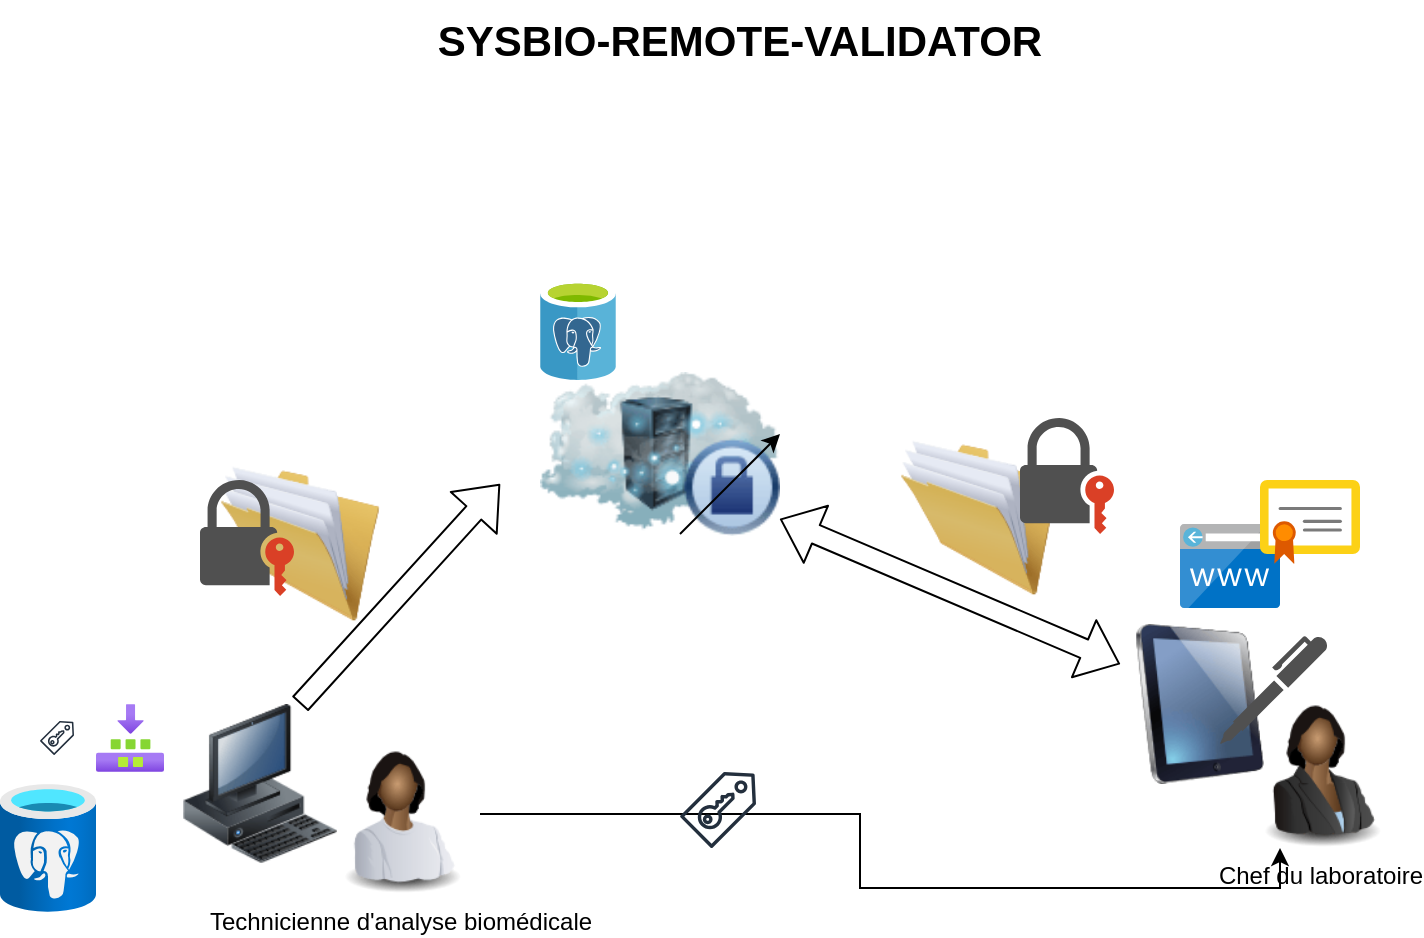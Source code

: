 <mxfile version="19.0.0" type="github" pages="3">
  <diagram id="z26Lgri5MpZR7kQR8wSl" name="SYSBIO-REMOTE">
    <mxGraphModel dx="1422" dy="786" grid="1" gridSize="10" guides="1" tooltips="1" connect="1" arrows="1" fold="1" page="1" pageScale="1" pageWidth="827" pageHeight="1169" math="0" shadow="0">
      <root>
        <mxCell id="0" />
        <mxCell id="1" parent="0" />
        <mxCell id="H0YycB7nk8A6kJBL1n6P-2" value="" style="image;html=1;image=img/lib/clip_art/computers/iPad_128x128.png" parent="1" vertex="1">
          <mxGeometry x="610" y="475" width="80" height="80" as="geometry" />
        </mxCell>
        <mxCell id="H0YycB7nk8A6kJBL1n6P-3" value="" style="image;html=1;image=img/lib/clip_art/computers/Workstation_128x128.png" parent="1" vertex="1">
          <mxGeometry x="140" y="515" width="80" height="80" as="geometry" />
        </mxCell>
        <mxCell id="H0YycB7nk8A6kJBL1n6P-4" value="" style="image;html=1;image=img/lib/clip_art/general/Full_Folder_128x128.png" parent="1" vertex="1">
          <mxGeometry x="160" y="395" width="80" height="80" as="geometry" />
        </mxCell>
        <mxCell id="H0YycB7nk8A6kJBL1n6P-5" value="" style="image;html=1;image=img/lib/clip_art/general/Full_Folder_128x128.png" parent="1" vertex="1">
          <mxGeometry x="500" y="382" width="80" height="80" as="geometry" />
        </mxCell>
        <mxCell id="H0YycB7nk8A6kJBL1n6P-6" value="Chef du laboratoire" style="image;html=1;image=img/lib/clip_art/people/Suit_Woman_Black_128x128.png" parent="1" vertex="1">
          <mxGeometry x="670" y="507" width="80" height="80" as="geometry" />
        </mxCell>
        <mxCell id="c6h0EQJFSi4mClo1aj1j-3" style="edgeStyle=orthogonalEdgeStyle;rounded=0;orthogonalLoop=1;jettySize=auto;html=1;exitX=1;exitY=0.5;exitDx=0;exitDy=0;entryX=0.25;entryY=1;entryDx=0;entryDy=0;" edge="1" parent="1" source="H0YycB7nk8A6kJBL1n6P-7" target="H0YycB7nk8A6kJBL1n6P-6">
          <mxGeometry relative="1" as="geometry" />
        </mxCell>
        <mxCell id="H0YycB7nk8A6kJBL1n6P-7" value="Technicienne d&#39;analyse biomédicale&lt;br&gt;" style="image;html=1;image=img/lib/clip_art/people/Worker_Woman_Black_128x128.png" parent="1" vertex="1">
          <mxGeometry x="210" y="530" width="80" height="80" as="geometry" />
        </mxCell>
        <mxCell id="H0YycB7nk8A6kJBL1n6P-8" value="" style="aspect=fixed;html=1;points=[];align=center;image;fontSize=12;image=img/lib/mscae/Azure_Database_for_PostgreSQL_servers.svg;" parent="1" vertex="1">
          <mxGeometry x="320" y="303" width="38" height="50" as="geometry" />
        </mxCell>
        <mxCell id="H0YycB7nk8A6kJBL1n6P-9" value="" style="aspect=fixed;html=1;points=[];align=center;image;fontSize=12;image=img/lib/mscae/CustomDomain.svg;" parent="1" vertex="1">
          <mxGeometry x="640" y="425" width="50" height="42" as="geometry" />
        </mxCell>
        <mxCell id="H0YycB7nk8A6kJBL1n6P-10" value="" style="aspect=fixed;html=1;points=[];align=center;image;fontSize=12;image=img/lib/mscae/Certificate.svg;" parent="1" vertex="1">
          <mxGeometry x="680" y="403" width="50" height="42" as="geometry" />
        </mxCell>
        <mxCell id="H0YycB7nk8A6kJBL1n6P-11" value="" style="shape=flexArrow;endArrow=classic;html=1;entryX=0;entryY=0.5;entryDx=0;entryDy=0;exitX=0.75;exitY=0;exitDx=0;exitDy=0;" parent="1" source="H0YycB7nk8A6kJBL1n6P-3" edge="1">
          <mxGeometry width="50" height="50" relative="1" as="geometry">
            <mxPoint x="220" y="505" as="sourcePoint" />
            <mxPoint x="300" y="405" as="targetPoint" />
          </mxGeometry>
        </mxCell>
        <mxCell id="H0YycB7nk8A6kJBL1n6P-12" value="" style="image;html=1;image=img/lib/clip_art/networking/Cloud_Rack_Private_128x128.png" parent="1" vertex="1">
          <mxGeometry x="320" y="325" width="120" height="130" as="geometry" />
        </mxCell>
        <mxCell id="H0YycB7nk8A6kJBL1n6P-13" value="" style="pointerEvents=1;shadow=0;dashed=0;html=1;strokeColor=none;fillColor=#505050;labelPosition=center;verticalLabelPosition=bottom;verticalAlign=top;outlineConnect=0;align=center;shape=mxgraph.office.concepts.writing_pen;" parent="1" vertex="1">
          <mxGeometry x="660" y="481" width="54" height="54" as="geometry" />
        </mxCell>
        <mxCell id="H0YycB7nk8A6kJBL1n6P-14" value="" style="pointerEvents=1;shadow=0;dashed=0;html=1;strokeColor=none;fillColor=#505050;labelPosition=center;verticalLabelPosition=bottom;verticalAlign=top;outlineConnect=0;align=center;shape=mxgraph.office.security.lock_with_key_security_orange;" parent="1" vertex="1">
          <mxGeometry x="150" y="403" width="47" height="58" as="geometry" />
        </mxCell>
        <mxCell id="H0YycB7nk8A6kJBL1n6P-15" value="" style="pointerEvents=1;shadow=0;dashed=0;html=1;strokeColor=none;fillColor=#505050;labelPosition=center;verticalLabelPosition=bottom;verticalAlign=top;outlineConnect=0;align=center;shape=mxgraph.office.security.lock_with_key_security_orange;" parent="1" vertex="1">
          <mxGeometry x="560" y="372" width="47" height="58" as="geometry" />
        </mxCell>
        <mxCell id="H0YycB7nk8A6kJBL1n6P-16" value="" style="shape=flexArrow;endArrow=classic;startArrow=classic;html=1;entryX=1;entryY=0.75;entryDx=0;entryDy=0;exitX=0;exitY=0.25;exitDx=0;exitDy=0;" parent="1" source="H0YycB7nk8A6kJBL1n6P-2" target="H0YycB7nk8A6kJBL1n6P-12" edge="1">
          <mxGeometry width="100" height="100" relative="1" as="geometry">
            <mxPoint x="340" y="705" as="sourcePoint" />
            <mxPoint x="440" y="605" as="targetPoint" />
          </mxGeometry>
        </mxCell>
        <mxCell id="H0YycB7nk8A6kJBL1n6P-17" value="SYSBIO-REMOTE-VALIDATOR" style="text;html=1;strokeColor=none;fillColor=none;align=center;verticalAlign=middle;whiteSpace=wrap;rounded=0;fontStyle=1;fontSize=21;" parent="1" vertex="1">
          <mxGeometry x="80" y="163" width="680" height="40" as="geometry" />
        </mxCell>
        <mxCell id="c6h0EQJFSi4mClo1aj1j-1" value="" style="sketch=0;outlineConnect=0;fontColor=#232F3E;gradientColor=none;fillColor=#232F3D;strokeColor=none;dashed=0;verticalLabelPosition=bottom;verticalAlign=top;align=center;html=1;fontSize=12;fontStyle=0;aspect=fixed;pointerEvents=1;shape=mxgraph.aws4.saml_token;" vertex="1" parent="1">
          <mxGeometry x="390" y="549" width="38" height="38" as="geometry" />
        </mxCell>
        <mxCell id="c6h0EQJFSi4mClo1aj1j-2" value="" style="endArrow=classic;html=1;rounded=0;" edge="1" parent="1">
          <mxGeometry width="50" height="50" relative="1" as="geometry">
            <mxPoint x="390" y="430" as="sourcePoint" />
            <mxPoint x="440" y="380" as="targetPoint" />
          </mxGeometry>
        </mxCell>
        <mxCell id="c6h0EQJFSi4mClo1aj1j-4" value="" style="aspect=fixed;html=1;points=[];align=center;image;fontSize=12;image=img/lib/azure2/databases/Azure_Database_PostgreSQL_Server.svg;" vertex="1" parent="1">
          <mxGeometry x="50" y="555" width="48" height="64" as="geometry" />
        </mxCell>
        <mxCell id="c6h0EQJFSi4mClo1aj1j-5" value="" style="aspect=fixed;html=1;points=[];align=center;image;fontSize=12;image=img/lib/azure2/general/Builds.svg;" vertex="1" parent="1">
          <mxGeometry x="98" y="515" width="34" height="34" as="geometry" />
        </mxCell>
        <mxCell id="c6h0EQJFSi4mClo1aj1j-6" value="" style="sketch=0;outlineConnect=0;fontColor=#232F3E;gradientColor=none;fillColor=#232F3D;strokeColor=none;dashed=0;verticalLabelPosition=bottom;verticalAlign=top;align=center;html=1;fontSize=12;fontStyle=0;aspect=fixed;pointerEvents=1;shape=mxgraph.aws4.saml_token;" vertex="1" parent="1">
          <mxGeometry x="70" y="523.5" width="17" height="17" as="geometry" />
        </mxCell>
      </root>
    </mxGraphModel>
  </diagram>
  <diagram id="LeIQJlqowT97ht_AF303" name="SYSBIO-VALIDATOR-WEB">
    <mxGraphModel dx="1422" dy="762" grid="1" gridSize="10" guides="1" tooltips="1" connect="1" arrows="1" fold="1" page="1" pageScale="1" pageWidth="827" pageHeight="1169" math="0" shadow="0">
      <root>
        <mxCell id="DPp31ojxOsTv0IuLwJot-0" />
        <mxCell id="DPp31ojxOsTv0IuLwJot-1" parent="DPp31ojxOsTv0IuLwJot-0" />
        <mxCell id="DPp31ojxOsTv0IuLwJot-2" value="Login" style="html=1;strokeColor=none;fillColor=#0079D6;labelPosition=center;verticalLabelPosition=middle;verticalAlign=top;align=center;fontSize=12;outlineConnect=0;spacingTop=-6;fontColor=#FFFFFF;shape=mxgraph.sitemap.login;" vertex="1" parent="DPp31ojxOsTv0IuLwJot-1">
          <mxGeometry x="320" y="150" width="120" height="70" as="geometry" />
        </mxCell>
        <mxCell id="DPp31ojxOsTv0IuLwJot-19" style="edgeStyle=orthogonalEdgeStyle;rounded=0;orthogonalLoop=1;jettySize=auto;html=1;exitX=0.5;exitY=1;exitDx=0;exitDy=0;exitPerimeter=0;fontSize=21;" edge="1" parent="DPp31ojxOsTv0IuLwJot-1" source="DPp31ojxOsTv0IuLwJot-3" target="DPp31ojxOsTv0IuLwJot-14">
          <mxGeometry relative="1" as="geometry" />
        </mxCell>
        <mxCell id="DPp31ojxOsTv0IuLwJot-20" style="edgeStyle=orthogonalEdgeStyle;rounded=0;orthogonalLoop=1;jettySize=auto;html=1;exitX=0.75;exitY=1;exitDx=0;exitDy=0;exitPerimeter=0;entryX=0.5;entryY=0;entryDx=0;entryDy=0;entryPerimeter=0;fontSize=21;" edge="1" parent="DPp31ojxOsTv0IuLwJot-1" source="DPp31ojxOsTv0IuLwJot-3" target="DPp31ojxOsTv0IuLwJot-15">
          <mxGeometry relative="1" as="geometry" />
        </mxCell>
        <mxCell id="DPp31ojxOsTv0IuLwJot-21" style="edgeStyle=orthogonalEdgeStyle;rounded=0;orthogonalLoop=1;jettySize=auto;html=1;exitX=0.25;exitY=1;exitDx=0;exitDy=0;exitPerimeter=0;entryX=0.5;entryY=0;entryDx=0;entryDy=0;entryPerimeter=0;fontSize=21;" edge="1" parent="DPp31ojxOsTv0IuLwJot-1" source="DPp31ojxOsTv0IuLwJot-3" target="DPp31ojxOsTv0IuLwJot-12">
          <mxGeometry relative="1" as="geometry" />
        </mxCell>
        <mxCell id="DPp31ojxOsTv0IuLwJot-22" style="edgeStyle=orthogonalEdgeStyle;rounded=0;orthogonalLoop=1;jettySize=auto;html=1;exitX=0.005;exitY=0.995;exitDx=0;exitDy=0;exitPerimeter=0;entryX=0.75;entryY=0.143;entryDx=0;entryDy=0;entryPerimeter=0;fontSize=21;" edge="1" parent="DPp31ojxOsTv0IuLwJot-1" source="DPp31ojxOsTv0IuLwJot-3" target="DPp31ojxOsTv0IuLwJot-10">
          <mxGeometry relative="1" as="geometry" />
        </mxCell>
        <mxCell id="DPp31ojxOsTv0IuLwJot-23" style="edgeStyle=orthogonalEdgeStyle;rounded=0;orthogonalLoop=1;jettySize=auto;html=1;exitX=0;exitY=0.75;exitDx=0;exitDy=0;exitPerimeter=0;entryX=0.5;entryY=0;entryDx=0;entryDy=0;entryPerimeter=0;fontSize=21;" edge="1" parent="DPp31ojxOsTv0IuLwJot-1" source="DPp31ojxOsTv0IuLwJot-3" target="DPp31ojxOsTv0IuLwJot-5">
          <mxGeometry relative="1" as="geometry" />
        </mxCell>
        <mxCell id="DPp31ojxOsTv0IuLwJot-3" value="Home" style="html=1;strokeColor=none;fillColor=#0079D6;labelPosition=center;verticalLabelPosition=middle;verticalAlign=top;align=center;fontSize=12;outlineConnect=0;spacingTop=-6;fontColor=#FFFFFF;shape=mxgraph.sitemap.home;" vertex="1" parent="DPp31ojxOsTv0IuLwJot-1">
          <mxGeometry x="320" y="240" width="120" height="70" as="geometry" />
        </mxCell>
        <mxCell id="DPp31ojxOsTv0IuLwJot-4" value="About us" style="html=1;strokeColor=none;fillColor=#0079D6;labelPosition=center;verticalLabelPosition=middle;verticalAlign=top;align=center;fontSize=12;outlineConnect=0;spacingTop=-6;fontColor=#FFFFFF;shape=mxgraph.sitemap.about_us;" vertex="1" parent="DPp31ojxOsTv0IuLwJot-1">
          <mxGeometry x="520" y="240" width="120" height="70" as="geometry" />
        </mxCell>
        <mxCell id="DPp31ojxOsTv0IuLwJot-5" value="Profile" style="html=1;strokeColor=none;fillColor=#0079D6;labelPosition=center;verticalLabelPosition=middle;verticalAlign=top;align=center;fontSize=12;outlineConnect=0;spacingTop=-6;fontColor=#FFFFFF;shape=mxgraph.sitemap.profile;" vertex="1" parent="DPp31ojxOsTv0IuLwJot-1">
          <mxGeometry x="20" y="380" width="120" height="70" as="geometry" />
        </mxCell>
        <mxCell id="DPp31ojxOsTv0IuLwJot-7" value="Valides l&#39;examen" style="html=1;strokeColor=none;fillColor=#0079D6;labelPosition=center;verticalLabelPosition=middle;verticalAlign=top;align=center;fontSize=12;outlineConnect=0;spacingTop=-6;fontColor=#FFFFFF;shape=mxgraph.sitemap.form;" vertex="1" parent="DPp31ojxOsTv0IuLwJot-1">
          <mxGeometry x="480" y="638" width="120" height="70" as="geometry" />
        </mxCell>
        <mxCell id="DPp31ojxOsTv0IuLwJot-25" style="edgeStyle=orthogonalEdgeStyle;rounded=0;orthogonalLoop=1;jettySize=auto;html=1;exitX=0.5;exitY=1;exitDx=0;exitDy=0;exitPerimeter=0;entryX=0.5;entryY=0;entryDx=0;entryDy=0;entryPerimeter=0;fontSize=21;" edge="1" parent="DPp31ojxOsTv0IuLwJot-1" source="DPp31ojxOsTv0IuLwJot-8" target="DPp31ojxOsTv0IuLwJot-7">
          <mxGeometry relative="1" as="geometry" />
        </mxCell>
        <mxCell id="DPp31ojxOsTv0IuLwJot-8" value="Prends un examen" style="html=1;strokeColor=none;fillColor=#0079D6;labelPosition=center;verticalLabelPosition=middle;verticalAlign=top;align=center;fontSize=12;outlineConnect=0;spacingTop=-6;fontColor=#FFFFFF;shape=mxgraph.sitemap.download;" vertex="1" parent="DPp31ojxOsTv0IuLwJot-1">
          <mxGeometry x="480" y="508" width="120" height="70" as="geometry" />
        </mxCell>
        <mxCell id="DPp31ojxOsTv0IuLwJot-9" value="Contact" style="html=1;strokeColor=none;fillColor=#0079D6;labelPosition=center;verticalLabelPosition=middle;verticalAlign=top;align=center;fontSize=12;outlineConnect=0;spacingTop=-6;fontColor=#FFFFFF;shape=mxgraph.sitemap.contact;" vertex="1" parent="DPp31ojxOsTv0IuLwJot-1">
          <mxGeometry x="680" y="240" width="120" height="70" as="geometry" />
        </mxCell>
        <mxCell id="DPp31ojxOsTv0IuLwJot-10" value="Stats des opérations" style="html=1;strokeColor=none;fillColor=#0079D6;labelPosition=center;verticalLabelPosition=middle;verticalAlign=top;align=center;fontSize=12;outlineConnect=0;spacingTop=-6;fontColor=#FFFFFF;shape=mxgraph.sitemap.chart;" vertex="1" parent="DPp31ojxOsTv0IuLwJot-1">
          <mxGeometry x="160" y="380" width="120" height="70" as="geometry" />
        </mxCell>
        <mxCell id="DPp31ojxOsTv0IuLwJot-11" value="Error" style="html=1;strokeColor=none;fillColor=#0079D6;labelPosition=center;verticalLabelPosition=middle;verticalAlign=top;align=center;fontSize=12;outlineConnect=0;spacingTop=-6;fontColor=#FFFFFF;shape=mxgraph.sitemap.error;" vertex="1" parent="DPp31ojxOsTv0IuLwJot-1">
          <mxGeometry x="120" y="150" width="120" height="70" as="geometry" />
        </mxCell>
        <mxCell id="DPp31ojxOsTv0IuLwJot-12" value="Ouvres mes factures" style="html=1;strokeColor=none;fillColor=#0079D6;labelPosition=center;verticalLabelPosition=middle;verticalAlign=top;align=center;fontSize=12;outlineConnect=0;spacingTop=-6;fontColor=#FFFFFF;shape=mxgraph.sitemap.payment;" vertex="1" parent="DPp31ojxOsTv0IuLwJot-1">
          <mxGeometry x="300" y="380" width="120" height="70" as="geometry" />
        </mxCell>
        <mxCell id="DPp31ojxOsTv0IuLwJot-24" style="edgeStyle=orthogonalEdgeStyle;rounded=0;orthogonalLoop=1;jettySize=auto;html=1;exitX=0.5;exitY=1;exitDx=0;exitDy=0;exitPerimeter=0;fontSize=21;" edge="1" parent="DPp31ojxOsTv0IuLwJot-1" source="DPp31ojxOsTv0IuLwJot-14" target="DPp31ojxOsTv0IuLwJot-8">
          <mxGeometry relative="1" as="geometry" />
        </mxCell>
        <mxCell id="DPp31ojxOsTv0IuLwJot-14" value="Examens" style="html=1;strokeColor=none;fillColor=#0079D6;labelPosition=center;verticalLabelPosition=middle;verticalAlign=top;align=center;fontSize=12;outlineConnect=0;spacingTop=-6;fontColor=#FFFFFF;shape=mxgraph.sitemap.slideshow;" vertex="1" parent="DPp31ojxOsTv0IuLwJot-1">
          <mxGeometry x="480" y="380" width="120" height="70" as="geometry" />
        </mxCell>
        <mxCell id="DPp31ojxOsTv0IuLwJot-15" value="Filtre les examens" style="html=1;strokeColor=none;fillColor=#0079D6;labelPosition=center;verticalLabelPosition=middle;verticalAlign=top;align=center;fontSize=12;outlineConnect=0;spacingTop=-6;fontColor=#FFFFFF;shape=mxgraph.sitemap.search;" vertex="1" parent="DPp31ojxOsTv0IuLwJot-1">
          <mxGeometry x="660" y="380" width="120" height="70" as="geometry" />
        </mxCell>
      </root>
    </mxGraphModel>
  </diagram>
  <diagram id="Cz3EX0ap4Kv_FdeOcT-O" name="Page-3">
    <mxGraphModel dx="1038" dy="547" grid="1" gridSize="10" guides="1" tooltips="1" connect="1" arrows="1" fold="1" page="1" pageScale="1" pageWidth="827" pageHeight="1169" math="0" shadow="0">
      <root>
        <mxCell id="ZpSo0I48-u9F0lX2Ynf8-0" />
        <mxCell id="ZpSo0I48-u9F0lX2Ynf8-1" parent="ZpSo0I48-u9F0lX2Ynf8-0" />
        <mxCell id="ZpSo0I48-u9F0lX2Ynf8-36" style="edgeStyle=orthogonalEdgeStyle;rounded=0;orthogonalLoop=1;jettySize=auto;html=1;entryX=0.588;entryY=-0.016;entryDx=0;entryDy=0;entryPerimeter=0;" edge="1" parent="ZpSo0I48-u9F0lX2Ynf8-1" source="ZpSo0I48-u9F0lX2Ynf8-2" target="ZpSo0I48-u9F0lX2Ynf8-25">
          <mxGeometry relative="1" as="geometry" />
        </mxCell>
        <mxCell id="ZpSo0I48-u9F0lX2Ynf8-2" value="Employee App" style="aspect=fixed;html=1;points=[];align=center;image;fontSize=12;image=img/lib/azure2/app_services/App_Service_Domains.svg;" vertex="1" parent="ZpSo0I48-u9F0lX2Ynf8-1">
          <mxGeometry x="40" y="54" width="70" height="56" as="geometry" />
        </mxCell>
        <mxCell id="ZpSo0I48-u9F0lX2Ynf8-3" value="" style="aspect=fixed;html=1;points=[];align=center;image;fontSize=12;image=img/lib/azure2/app_services/App_Service_Certificates.svg;" vertex="1" parent="ZpSo0I48-u9F0lX2Ynf8-1">
          <mxGeometry x="90" y="35" width="26.25" height="24" as="geometry" />
        </mxCell>
        <mxCell id="ZpSo0I48-u9F0lX2Ynf8-38" style="edgeStyle=orthogonalEdgeStyle;rounded=0;orthogonalLoop=1;jettySize=auto;html=1;entryX=-0.024;entryY=0.544;entryDx=0;entryDy=0;entryPerimeter=0;" edge="1" parent="ZpSo0I48-u9F0lX2Ynf8-1" source="ZpSo0I48-u9F0lX2Ynf8-4" target="ZpSo0I48-u9F0lX2Ynf8-25">
          <mxGeometry relative="1" as="geometry" />
        </mxCell>
        <mxCell id="ZpSo0I48-u9F0lX2Ynf8-4" value="Extranet" style="aspect=fixed;html=1;points=[];align=center;image;fontSize=12;image=img/lib/azure2/app_services/App_Service_Domains.svg;" vertex="1" parent="ZpSo0I48-u9F0lX2Ynf8-1">
          <mxGeometry x="40" y="350" width="62.5" height="50" as="geometry" />
        </mxCell>
        <mxCell id="ZpSo0I48-u9F0lX2Ynf8-5" value="" style="aspect=fixed;html=1;points=[];align=center;image;fontSize=12;image=img/lib/azure2/app_services/App_Service_Certificates.svg;" vertex="1" parent="ZpSo0I48-u9F0lX2Ynf8-1">
          <mxGeometry x="92.12" y="336" width="21.88" height="20" as="geometry" />
        </mxCell>
        <mxCell id="ZpSo0I48-u9F0lX2Ynf8-24" style="edgeStyle=orthogonalEdgeStyle;rounded=0;orthogonalLoop=1;jettySize=auto;html=1;" edge="1" parent="ZpSo0I48-u9F0lX2Ynf8-1" source="ZpSo0I48-u9F0lX2Ynf8-6" target="ZpSo0I48-u9F0lX2Ynf8-7">
          <mxGeometry relative="1" as="geometry" />
        </mxCell>
        <mxCell id="ZpSo0I48-u9F0lX2Ynf8-27" style="edgeStyle=orthogonalEdgeStyle;rounded=0;orthogonalLoop=1;jettySize=auto;html=1;entryX=-0.028;entryY=0.519;entryDx=0;entryDy=0;entryPerimeter=0;" edge="1" parent="ZpSo0I48-u9F0lX2Ynf8-1" source="ZpSo0I48-u9F0lX2Ynf8-6" target="ZpSo0I48-u9F0lX2Ynf8-10">
          <mxGeometry relative="1" as="geometry">
            <mxPoint x="502" y="260" as="targetPoint" />
            <Array as="points">
              <mxPoint x="490" y="260" />
              <mxPoint x="653" y="260" />
            </Array>
          </mxGeometry>
        </mxCell>
        <mxCell id="ZpSo0I48-u9F0lX2Ynf8-6" value="Comand serveur app" style="aspect=fixed;html=1;points=[];align=center;image;fontSize=12;image=img/lib/azure2/app_services/App_Service_Plans.svg;" vertex="1" parent="ZpSo0I48-u9F0lX2Ynf8-1">
          <mxGeometry x="470" y="140" width="64" height="64" as="geometry" />
        </mxCell>
        <mxCell id="ZpSo0I48-u9F0lX2Ynf8-28" style="edgeStyle=orthogonalEdgeStyle;rounded=0;orthogonalLoop=1;jettySize=auto;html=1;entryX=0.292;entryY=-0.044;entryDx=0;entryDy=0;entryPerimeter=0;" edge="1" parent="ZpSo0I48-u9F0lX2Ynf8-1" source="ZpSo0I48-u9F0lX2Ynf8-7" target="ZpSo0I48-u9F0lX2Ynf8-10">
          <mxGeometry relative="1" as="geometry">
            <Array as="points">
              <mxPoint x="730" y="92" />
              <mxPoint x="730" y="171" />
              <mxPoint x="674" y="171" />
            </Array>
          </mxGeometry>
        </mxCell>
        <mxCell id="ZpSo0I48-u9F0lX2Ynf8-7" value="Flow Manager APP" style="aspect=fixed;html=1;points=[];align=center;image;fontSize=12;image=img/lib/azure2/app_services/App_Service_Plans.svg;" vertex="1" parent="ZpSo0I48-u9F0lX2Ynf8-1">
          <mxGeometry x="611" y="60" width="64" height="64" as="geometry" />
        </mxCell>
        <mxCell id="ZpSo0I48-u9F0lX2Ynf8-8" value="Backup System" style="aspect=fixed;html=1;points=[];align=center;image;fontSize=12;image=img/lib/azure2/azure_stack/Infrastructure_Backup.svg;" vertex="1" parent="ZpSo0I48-u9F0lX2Ynf8-1">
          <mxGeometry x="730" y="313" width="60" height="69" as="geometry" />
        </mxCell>
        <mxCell id="ZpSo0I48-u9F0lX2Ynf8-30" style="edgeStyle=orthogonalEdgeStyle;rounded=0;orthogonalLoop=1;jettySize=auto;html=1;" edge="1" parent="ZpSo0I48-u9F0lX2Ynf8-1" source="ZpSo0I48-u9F0lX2Ynf8-10" target="ZpSo0I48-u9F0lX2Ynf8-8">
          <mxGeometry relative="1" as="geometry" />
        </mxCell>
        <mxCell id="ZpSo0I48-u9F0lX2Ynf8-10" value="SGBD" style="aspect=fixed;html=1;points=[];align=center;image;fontSize=12;image=img/lib/azure2/databases/SQL_Managed_Instance.svg;" vertex="1" parent="ZpSo0I48-u9F0lX2Ynf8-1">
          <mxGeometry x="655" y="217" width="65" height="64" as="geometry" />
        </mxCell>
        <mxCell id="ZpSo0I48-u9F0lX2Ynf8-31" style="edgeStyle=orthogonalEdgeStyle;rounded=0;orthogonalLoop=1;jettySize=auto;html=1;entryX=0.373;entryY=0.991;entryDx=0;entryDy=0;entryPerimeter=0;" edge="1" parent="ZpSo0I48-u9F0lX2Ynf8-1" source="ZpSo0I48-u9F0lX2Ynf8-11" target="ZpSo0I48-u9F0lX2Ynf8-8">
          <mxGeometry relative="1" as="geometry" />
        </mxCell>
        <mxCell id="ZpSo0I48-u9F0lX2Ynf8-11" value="Local Replicated SGBD" style="aspect=fixed;html=1;points=[];align=center;image;fontSize=12;image=img/lib/azure2/databases/Azure_Database_PostgreSQL_Server.svg;" vertex="1" parent="ZpSo0I48-u9F0lX2Ynf8-1">
          <mxGeometry x="627" y="390" width="45" height="60" as="geometry" />
        </mxCell>
        <mxCell id="ZpSo0I48-u9F0lX2Ynf8-39" style="edgeStyle=orthogonalEdgeStyle;rounded=0;orthogonalLoop=1;jettySize=auto;html=1;" edge="1" parent="ZpSo0I48-u9F0lX2Ynf8-1" source="ZpSo0I48-u9F0lX2Ynf8-12" target="ZpSo0I48-u9F0lX2Ynf8-25">
          <mxGeometry relative="1" as="geometry" />
        </mxCell>
        <mxCell id="ZpSo0I48-u9F0lX2Ynf8-12" value="standalone app" style="aspect=fixed;html=1;points=[];align=center;image;fontSize=12;image=img/lib/azure2/general/Dev_Console.svg;" vertex="1" parent="ZpSo0I48-u9F0lX2Ynf8-1">
          <mxGeometry x="40" y="223" width="71.25" height="57" as="geometry" />
        </mxCell>
        <mxCell id="ZpSo0I48-u9F0lX2Ynf8-14" value="Distributed Cache" style="sketch=0;aspect=fixed;html=1;points=[];align=center;image;fontSize=12;image=img/lib/mscae/Cache_Redis_Product.svg;" vertex="1" parent="ZpSo0I48-u9F0lX2Ynf8-1">
          <mxGeometry x="534" y="281" width="50" height="42" as="geometry" />
        </mxCell>
        <mxCell id="ZpSo0I48-u9F0lX2Ynf8-37" style="edgeStyle=orthogonalEdgeStyle;rounded=0;orthogonalLoop=1;jettySize=auto;html=1;" edge="1" parent="ZpSo0I48-u9F0lX2Ynf8-1" source="ZpSo0I48-u9F0lX2Ynf8-16" target="ZpSo0I48-u9F0lX2Ynf8-25">
          <mxGeometry relative="1" as="geometry" />
        </mxCell>
        <mxCell id="ZpSo0I48-u9F0lX2Ynf8-16" value="Mobile App" style="sketch=0;aspect=fixed;html=1;points=[];align=center;image;fontSize=12;image=img/lib/mscae/Mobile_Engagement.svg;" vertex="1" parent="ZpSo0I48-u9F0lX2Ynf8-1">
          <mxGeometry x="50" y="136" width="34" height="50" as="geometry" />
        </mxCell>
        <mxCell id="ZpSo0I48-u9F0lX2Ynf8-32" style="edgeStyle=orthogonalEdgeStyle;rounded=0;orthogonalLoop=1;jettySize=auto;html=1;" edge="1" parent="ZpSo0I48-u9F0lX2Ynf8-1" source="ZpSo0I48-u9F0lX2Ynf8-17" target="ZpSo0I48-u9F0lX2Ynf8-11">
          <mxGeometry relative="1" as="geometry" />
        </mxCell>
        <mxCell id="ZpSo0I48-u9F0lX2Ynf8-17" value="Local Main Server app" style="aspect=fixed;html=1;points=[];align=center;image;fontSize=12;image=img/lib/azure2/general/Server_Farm.svg;" vertex="1" parent="ZpSo0I48-u9F0lX2Ynf8-1">
          <mxGeometry x="445" y="396" width="64" height="64" as="geometry" />
        </mxCell>
        <mxCell id="ZpSo0I48-u9F0lX2Ynf8-19" value="Monitoring system" style="aspect=fixed;html=1;points=[];align=center;image;fontSize=12;image=img/lib/azure2/general/Process_Explorer.svg;" vertex="1" parent="ZpSo0I48-u9F0lX2Ynf8-1">
          <mxGeometry x="349" y="262" width="70" height="68" as="geometry" />
        </mxCell>
        <mxCell id="ZpSo0I48-u9F0lX2Ynf8-22" style="edgeStyle=orthogonalEdgeStyle;rounded=0;orthogonalLoop=1;jettySize=auto;html=1;entryX=-0.016;entryY=0.469;entryDx=0;entryDy=0;entryPerimeter=0;" edge="1" parent="ZpSo0I48-u9F0lX2Ynf8-1" source="ZpSo0I48-u9F0lX2Ynf8-21" target="ZpSo0I48-u9F0lX2Ynf8-7">
          <mxGeometry relative="1" as="geometry" />
        </mxCell>
        <mxCell id="ZpSo0I48-u9F0lX2Ynf8-26" style="edgeStyle=orthogonalEdgeStyle;rounded=0;orthogonalLoop=1;jettySize=auto;html=1;entryX=0.009;entryY=0.531;entryDx=0;entryDy=0;entryPerimeter=0;" edge="1" parent="ZpSo0I48-u9F0lX2Ynf8-1" source="ZpSo0I48-u9F0lX2Ynf8-21" target="ZpSo0I48-u9F0lX2Ynf8-10">
          <mxGeometry relative="1" as="geometry" />
        </mxCell>
        <mxCell id="ZpSo0I48-u9F0lX2Ynf8-21" value="Query serveur app" style="aspect=fixed;html=1;points=[];align=center;image;fontSize=12;image=img/lib/azure2/app_services/App_Service_Plans.svg;" vertex="1" parent="ZpSo0I48-u9F0lX2Ynf8-1">
          <mxGeometry x="470" y="37" width="64" height="64" as="geometry" />
        </mxCell>
        <mxCell id="ZpSo0I48-u9F0lX2Ynf8-42" style="edgeStyle=orthogonalEdgeStyle;rounded=0;orthogonalLoop=1;jettySize=auto;html=1;fontSize=19;" edge="1" parent="ZpSo0I48-u9F0lX2Ynf8-1" source="ZpSo0I48-u9F0lX2Ynf8-25" target="ZpSo0I48-u9F0lX2Ynf8-6">
          <mxGeometry relative="1" as="geometry" />
        </mxCell>
        <mxCell id="ZpSo0I48-u9F0lX2Ynf8-43" style="edgeStyle=orthogonalEdgeStyle;rounded=0;orthogonalLoop=1;jettySize=auto;html=1;fontSize=19;" edge="1" parent="ZpSo0I48-u9F0lX2Ynf8-1" source="ZpSo0I48-u9F0lX2Ynf8-25" target="ZpSo0I48-u9F0lX2Ynf8-21">
          <mxGeometry relative="1" as="geometry" />
        </mxCell>
        <mxCell id="ZpSo0I48-u9F0lX2Ynf8-25" value="GateWay APP" style="aspect=fixed;html=1;points=[];align=center;image;fontSize=12;image=img/lib/azure2/compute/Azure_Spring_Cloud.svg;" vertex="1" parent="ZpSo0I48-u9F0lX2Ynf8-1">
          <mxGeometry x="350" y="101" width="68" height="64" as="geometry" />
        </mxCell>
        <mxCell id="ZpSo0I48-u9F0lX2Ynf8-15" value="" style="sketch=0;aspect=fixed;html=1;points=[];align=center;image;fontSize=12;image=img/lib/mscae/Elastic_Job_Agents.svg;" vertex="1" parent="ZpSo0I48-u9F0lX2Ynf8-1">
          <mxGeometry x="700" y="317.5" width="42" height="50" as="geometry" />
        </mxCell>
        <mxCell id="ZpSo0I48-u9F0lX2Ynf8-40" value="Model simplifié du système" style="text;html=1;align=center;verticalAlign=middle;resizable=0;points=[];autosize=1;strokeColor=none;fillColor=none;fontSize=19;fontStyle=5;horizontal=1;" vertex="1" parent="ZpSo0I48-u9F0lX2Ynf8-1">
          <mxGeometry x="230" y="505" width="260" height="30" as="geometry" />
        </mxCell>
      </root>
    </mxGraphModel>
  </diagram>
</mxfile>
